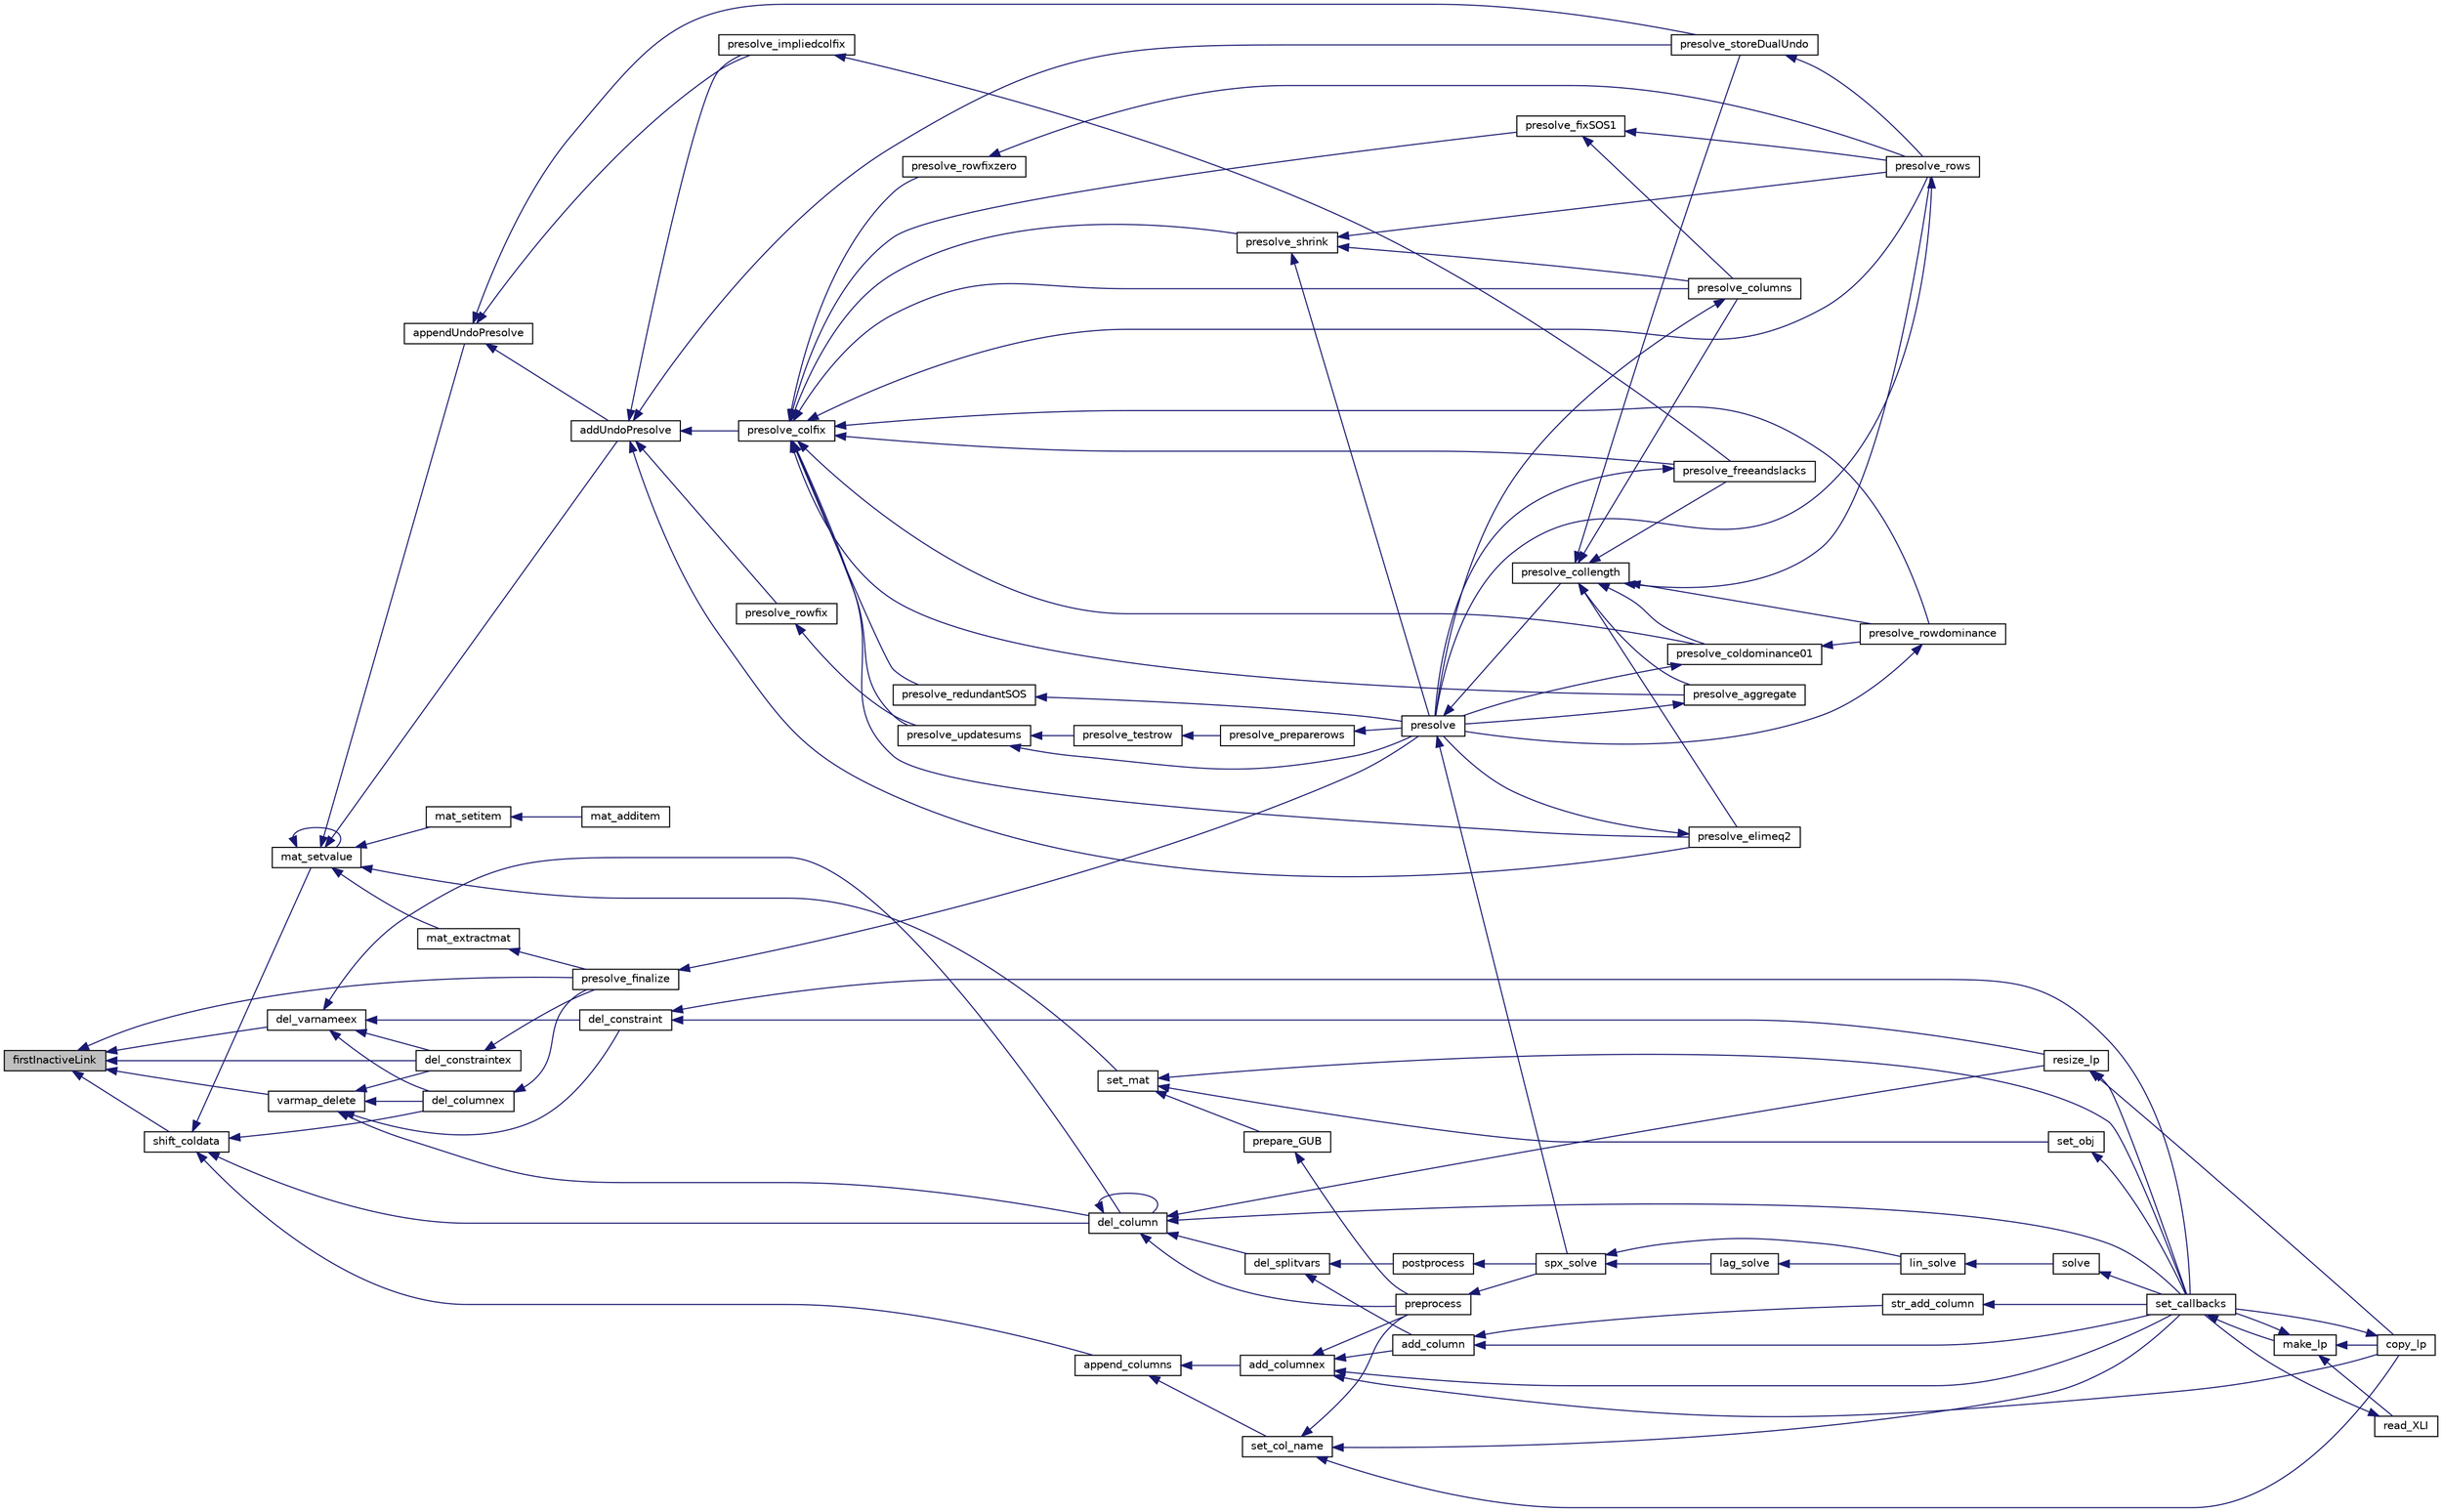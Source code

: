 digraph "firstInactiveLink"
{
  edge [fontname="Helvetica",fontsize="10",labelfontname="Helvetica",labelfontsize="10"];
  node [fontname="Helvetica",fontsize="10",shape=record];
  rankdir="LR";
  Node988 [label="firstInactiveLink",height=0.2,width=0.4,color="black", fillcolor="grey75", style="filled", fontcolor="black"];
  Node988 -> Node989 [dir="back",color="midnightblue",fontsize="10",style="solid",fontname="Helvetica"];
  Node989 [label="varmap_delete",height=0.2,width=0.4,color="black", fillcolor="white", style="filled",URL="$df/df7/lp__lib_8h.html#a3c69f685f06afebbe3537cfbeedba2f0"];
  Node989 -> Node990 [dir="back",color="midnightblue",fontsize="10",style="solid",fontname="Helvetica"];
  Node990 [label="del_constraintex",height=0.2,width=0.4,color="black", fillcolor="white", style="filled",URL="$df/df7/lp__lib_8h.html#a2a32aced43a16f309da4d2d1e6861781"];
  Node990 -> Node991 [dir="back",color="midnightblue",fontsize="10",style="solid",fontname="Helvetica"];
  Node991 [label="presolve_finalize",height=0.2,width=0.4,color="black", fillcolor="white", style="filled",URL="$d3/da5/lp__presolve_8c.html#a46c3fddf42b480372a735f9cc14c5c38"];
  Node991 -> Node992 [dir="back",color="midnightblue",fontsize="10",style="solid",fontname="Helvetica"];
  Node992 [label="presolve",height=0.2,width=0.4,color="black", fillcolor="white", style="filled",URL="$da/dae/lp__presolve_8h.html#a63c9f891fb867de51e44d08313fdd585"];
  Node992 -> Node993 [dir="back",color="midnightblue",fontsize="10",style="solid",fontname="Helvetica"];
  Node993 [label="presolve_collength",height=0.2,width=0.4,color="black", fillcolor="white", style="filled",URL="$da/dae/lp__presolve_8h.html#a58b595e285879c5d2996a0a6247d9389"];
  Node993 -> Node994 [dir="back",color="midnightblue",fontsize="10",style="solid",fontname="Helvetica"];
  Node994 [label="presolve_storeDualUndo",height=0.2,width=0.4,color="black", fillcolor="white", style="filled",URL="$d3/da5/lp__presolve_8c.html#a1aba0570d1275e34fbd173aa558c4c14"];
  Node994 -> Node995 [dir="back",color="midnightblue",fontsize="10",style="solid",fontname="Helvetica"];
  Node995 [label="presolve_rows",height=0.2,width=0.4,color="black", fillcolor="white", style="filled",URL="$d3/da5/lp__presolve_8c.html#a93c32e563cfede02af08bd1a3d46bd6d"];
  Node995 -> Node992 [dir="back",color="midnightblue",fontsize="10",style="solid",fontname="Helvetica"];
  Node993 -> Node996 [dir="back",color="midnightblue",fontsize="10",style="solid",fontname="Helvetica"];
  Node996 [label="presolve_elimeq2",height=0.2,width=0.4,color="black", fillcolor="white", style="filled",URL="$d3/da5/lp__presolve_8c.html#a7844c56aa332fe22274fffac21b497b8"];
  Node996 -> Node992 [dir="back",color="midnightblue",fontsize="10",style="solid",fontname="Helvetica"];
  Node993 -> Node997 [dir="back",color="midnightblue",fontsize="10",style="solid",fontname="Helvetica"];
  Node997 [label="presolve_rowdominance",height=0.2,width=0.4,color="black", fillcolor="white", style="filled",URL="$d3/da5/lp__presolve_8c.html#a7e03acd96990d99539251375f7faff4a"];
  Node997 -> Node992 [dir="back",color="midnightblue",fontsize="10",style="solid",fontname="Helvetica"];
  Node993 -> Node998 [dir="back",color="midnightblue",fontsize="10",style="solid",fontname="Helvetica"];
  Node998 [label="presolve_coldominance01",height=0.2,width=0.4,color="black", fillcolor="white", style="filled",URL="$d3/da5/lp__presolve_8c.html#a38ba8dae4e0bbdd4ab2ab77f7d146596"];
  Node998 -> Node997 [dir="back",color="midnightblue",fontsize="10",style="solid",fontname="Helvetica"];
  Node998 -> Node992 [dir="back",color="midnightblue",fontsize="10",style="solid",fontname="Helvetica"];
  Node993 -> Node999 [dir="back",color="midnightblue",fontsize="10",style="solid",fontname="Helvetica"];
  Node999 [label="presolve_aggregate",height=0.2,width=0.4,color="black", fillcolor="white", style="filled",URL="$d3/da5/lp__presolve_8c.html#accb9e4202e7222ff4aba91e3c15efa73"];
  Node999 -> Node992 [dir="back",color="midnightblue",fontsize="10",style="solid",fontname="Helvetica"];
  Node993 -> Node1000 [dir="back",color="midnightblue",fontsize="10",style="solid",fontname="Helvetica"];
  Node1000 [label="presolve_columns",height=0.2,width=0.4,color="black", fillcolor="white", style="filled",URL="$d3/da5/lp__presolve_8c.html#ada5e067bb25106a6d8ecd75d23be8600"];
  Node1000 -> Node992 [dir="back",color="midnightblue",fontsize="10",style="solid",fontname="Helvetica"];
  Node993 -> Node1001 [dir="back",color="midnightblue",fontsize="10",style="solid",fontname="Helvetica"];
  Node1001 [label="presolve_freeandslacks",height=0.2,width=0.4,color="black", fillcolor="white", style="filled",URL="$d3/da5/lp__presolve_8c.html#a62d34320b14c8946670a7fc73a04828a"];
  Node1001 -> Node992 [dir="back",color="midnightblue",fontsize="10",style="solid",fontname="Helvetica"];
  Node993 -> Node995 [dir="back",color="midnightblue",fontsize="10",style="solid",fontname="Helvetica"];
  Node992 -> Node1002 [dir="back",color="midnightblue",fontsize="10",style="solid",fontname="Helvetica"];
  Node1002 [label="spx_solve",height=0.2,width=0.4,color="black", fillcolor="white", style="filled",URL="$d1/d0a/lp__simplex_8h.html#a3effc8b68c1fb21095e7324d83d0dbf7"];
  Node1002 -> Node1003 [dir="back",color="midnightblue",fontsize="10",style="solid",fontname="Helvetica"];
  Node1003 [label="lag_solve",height=0.2,width=0.4,color="black", fillcolor="white", style="filled",URL="$d1/d0a/lp__simplex_8h.html#a320e9e82c06466267a7cb7844c7767b8"];
  Node1003 -> Node1004 [dir="back",color="midnightblue",fontsize="10",style="solid",fontname="Helvetica"];
  Node1004 [label="lin_solve",height=0.2,width=0.4,color="black", fillcolor="white", style="filled",URL="$d1/d0a/lp__simplex_8h.html#a794b0beb471eb7ece9a694717b65b947"];
  Node1004 -> Node1005 [dir="back",color="midnightblue",fontsize="10",style="solid",fontname="Helvetica"];
  Node1005 [label="solve",height=0.2,width=0.4,color="black", fillcolor="white", style="filled",URL="$df/df7/lp__lib_8h.html#a0f4da3a192397e77e6fe92704d4fad3f"];
  Node1005 -> Node1006 [dir="back",color="midnightblue",fontsize="10",style="solid",fontname="Helvetica"];
  Node1006 [label="set_callbacks",height=0.2,width=0.4,color="black", fillcolor="white", style="filled",URL="$df/df7/lp__lib_8h.html#a929e8acb9704f61e16927c915c15cd07"];
  Node1006 -> Node1007 [dir="back",color="midnightblue",fontsize="10",style="solid",fontname="Helvetica"];
  Node1007 [label="make_lp",height=0.2,width=0.4,color="black", fillcolor="white", style="filled",URL="$df/df7/lp__lib_8h.html#a68a0333d84dd944f67e2a0ec72e346a9"];
  Node1007 -> Node1008 [dir="back",color="midnightblue",fontsize="10",style="solid",fontname="Helvetica"];
  Node1008 [label="copy_lp",height=0.2,width=0.4,color="black", fillcolor="white", style="filled",URL="$df/df7/lp__lib_8h.html#aca83ecdbc200b414db491306f3070ae9"];
  Node1008 -> Node1006 [dir="back",color="midnightblue",fontsize="10",style="solid",fontname="Helvetica"];
  Node1007 -> Node1006 [dir="back",color="midnightblue",fontsize="10",style="solid",fontname="Helvetica"];
  Node1007 -> Node1009 [dir="back",color="midnightblue",fontsize="10",style="solid",fontname="Helvetica"];
  Node1009 [label="read_XLI",height=0.2,width=0.4,color="black", fillcolor="white", style="filled",URL="$df/df7/lp__lib_8h.html#a351dd803960ab0dae2b39f2c65d3a58d"];
  Node1009 -> Node1006 [dir="back",color="midnightblue",fontsize="10",style="solid",fontname="Helvetica"];
  Node1002 -> Node1004 [dir="back",color="midnightblue",fontsize="10",style="solid",fontname="Helvetica"];
  Node989 -> Node1010 [dir="back",color="midnightblue",fontsize="10",style="solid",fontname="Helvetica"];
  Node1010 [label="del_constraint",height=0.2,width=0.4,color="black", fillcolor="white", style="filled",URL="$df/df7/lp__lib_8h.html#a99c3e334739c620d7c3fa94ab2d45823"];
  Node1010 -> Node1011 [dir="back",color="midnightblue",fontsize="10",style="solid",fontname="Helvetica"];
  Node1011 [label="resize_lp",height=0.2,width=0.4,color="black", fillcolor="white", style="filled",URL="$df/df7/lp__lib_8h.html#a3888240fa3e60fcc781ce5139d41225d"];
  Node1011 -> Node1008 [dir="back",color="midnightblue",fontsize="10",style="solid",fontname="Helvetica"];
  Node1011 -> Node1006 [dir="back",color="midnightblue",fontsize="10",style="solid",fontname="Helvetica"];
  Node1010 -> Node1006 [dir="back",color="midnightblue",fontsize="10",style="solid",fontname="Helvetica"];
  Node989 -> Node1012 [dir="back",color="midnightblue",fontsize="10",style="solid",fontname="Helvetica"];
  Node1012 [label="del_columnex",height=0.2,width=0.4,color="black", fillcolor="white", style="filled",URL="$df/df7/lp__lib_8h.html#a156f55cae7e764cc6292bbaeb443d51a"];
  Node1012 -> Node991 [dir="back",color="midnightblue",fontsize="10",style="solid",fontname="Helvetica"];
  Node989 -> Node1013 [dir="back",color="midnightblue",fontsize="10",style="solid",fontname="Helvetica"];
  Node1013 [label="del_column",height=0.2,width=0.4,color="black", fillcolor="white", style="filled",URL="$df/df7/lp__lib_8h.html#a19ffee388cd896f1a87a8dd6292e505e"];
  Node1013 -> Node1011 [dir="back",color="midnightblue",fontsize="10",style="solid",fontname="Helvetica"];
  Node1013 -> Node1014 [dir="back",color="midnightblue",fontsize="10",style="solid",fontname="Helvetica"];
  Node1014 [label="del_splitvars",height=0.2,width=0.4,color="black", fillcolor="white", style="filled",URL="$d4/d79/lp__lib_8c.html#a5ff16cef0653b3cc0f2a20cb07200dbc"];
  Node1014 -> Node1015 [dir="back",color="midnightblue",fontsize="10",style="solid",fontname="Helvetica"];
  Node1015 [label="add_column",height=0.2,width=0.4,color="black", fillcolor="white", style="filled",URL="$df/df7/lp__lib_8h.html#ab0aae6678125797fe5acd4d9e4ec5ada"];
  Node1015 -> Node1016 [dir="back",color="midnightblue",fontsize="10",style="solid",fontname="Helvetica"];
  Node1016 [label="str_add_column",height=0.2,width=0.4,color="black", fillcolor="white", style="filled",URL="$df/df7/lp__lib_8h.html#a8e97e48b7672e3a822758f53b897b960"];
  Node1016 -> Node1006 [dir="back",color="midnightblue",fontsize="10",style="solid",fontname="Helvetica"];
  Node1015 -> Node1006 [dir="back",color="midnightblue",fontsize="10",style="solid",fontname="Helvetica"];
  Node1014 -> Node1017 [dir="back",color="midnightblue",fontsize="10",style="solid",fontname="Helvetica"];
  Node1017 [label="postprocess",height=0.2,width=0.4,color="black", fillcolor="white", style="filled",URL="$df/df7/lp__lib_8h.html#a0893b5f8a2432dd38800b54ec8ca0332"];
  Node1017 -> Node1002 [dir="back",color="midnightblue",fontsize="10",style="solid",fontname="Helvetica"];
  Node1013 -> Node1013 [dir="back",color="midnightblue",fontsize="10",style="solid",fontname="Helvetica"];
  Node1013 -> Node1006 [dir="back",color="midnightblue",fontsize="10",style="solid",fontname="Helvetica"];
  Node1013 -> Node1018 [dir="back",color="midnightblue",fontsize="10",style="solid",fontname="Helvetica"];
  Node1018 [label="preprocess",height=0.2,width=0.4,color="black", fillcolor="white", style="filled",URL="$df/df7/lp__lib_8h.html#a97c637125d89c31df9c86d5b091567be"];
  Node1018 -> Node1002 [dir="back",color="midnightblue",fontsize="10",style="solid",fontname="Helvetica"];
  Node988 -> Node1019 [dir="back",color="midnightblue",fontsize="10",style="solid",fontname="Helvetica"];
  Node1019 [label="shift_coldata",height=0.2,width=0.4,color="black", fillcolor="white", style="filled",URL="$df/df7/lp__lib_8h.html#a9ed027fc60643c153c2413f96fabd3d6"];
  Node1019 -> Node1020 [dir="back",color="midnightblue",fontsize="10",style="solid",fontname="Helvetica"];
  Node1020 [label="append_columns",height=0.2,width=0.4,color="black", fillcolor="white", style="filled",URL="$df/df7/lp__lib_8h.html#af2eb621df330da05b8dbe0f492de947c"];
  Node1020 -> Node1021 [dir="back",color="midnightblue",fontsize="10",style="solid",fontname="Helvetica"];
  Node1021 [label="add_columnex",height=0.2,width=0.4,color="black", fillcolor="white", style="filled",URL="$df/df7/lp__lib_8h.html#a2f59f71c70b34d6198979dd6652f2dbd"];
  Node1021 -> Node1008 [dir="back",color="midnightblue",fontsize="10",style="solid",fontname="Helvetica"];
  Node1021 -> Node1015 [dir="back",color="midnightblue",fontsize="10",style="solid",fontname="Helvetica"];
  Node1021 -> Node1006 [dir="back",color="midnightblue",fontsize="10",style="solid",fontname="Helvetica"];
  Node1021 -> Node1018 [dir="back",color="midnightblue",fontsize="10",style="solid",fontname="Helvetica"];
  Node1020 -> Node1022 [dir="back",color="midnightblue",fontsize="10",style="solid",fontname="Helvetica"];
  Node1022 [label="set_col_name",height=0.2,width=0.4,color="black", fillcolor="white", style="filled",URL="$df/df7/lp__lib_8h.html#a751584b8fc5364188ce4cfedd22a41f0"];
  Node1022 -> Node1008 [dir="back",color="midnightblue",fontsize="10",style="solid",fontname="Helvetica"];
  Node1022 -> Node1006 [dir="back",color="midnightblue",fontsize="10",style="solid",fontname="Helvetica"];
  Node1022 -> Node1018 [dir="back",color="midnightblue",fontsize="10",style="solid",fontname="Helvetica"];
  Node1019 -> Node1012 [dir="back",color="midnightblue",fontsize="10",style="solid",fontname="Helvetica"];
  Node1019 -> Node1013 [dir="back",color="midnightblue",fontsize="10",style="solid",fontname="Helvetica"];
  Node1019 -> Node1023 [dir="back",color="midnightblue",fontsize="10",style="solid",fontname="Helvetica"];
  Node1023 [label="mat_setvalue",height=0.2,width=0.4,color="black", fillcolor="white", style="filled",URL="$d0/d48/lp__matrix_8h.html#a3cf5f70351e501251681b113289293da"];
  Node1023 -> Node1024 [dir="back",color="midnightblue",fontsize="10",style="solid",fontname="Helvetica"];
  Node1024 [label="set_mat",height=0.2,width=0.4,color="black", fillcolor="white", style="filled",URL="$df/df7/lp__lib_8h.html#a21ce2e5c2697a784e679f1b3ae596d92"];
  Node1024 -> Node1025 [dir="back",color="midnightblue",fontsize="10",style="solid",fontname="Helvetica"];
  Node1025 [label="set_obj",height=0.2,width=0.4,color="black", fillcolor="white", style="filled",URL="$df/df7/lp__lib_8h.html#aa23a77296dfa4c4350f59de4eb2dd793"];
  Node1025 -> Node1006 [dir="back",color="midnightblue",fontsize="10",style="solid",fontname="Helvetica"];
  Node1024 -> Node1006 [dir="back",color="midnightblue",fontsize="10",style="solid",fontname="Helvetica"];
  Node1024 -> Node1026 [dir="back",color="midnightblue",fontsize="10",style="solid",fontname="Helvetica"];
  Node1026 [label="prepare_GUB",height=0.2,width=0.4,color="black", fillcolor="white", style="filled",URL="$df/df7/lp__lib_8h.html#aa8871fd842850304a627fbe3be7d31fb"];
  Node1026 -> Node1018 [dir="back",color="midnightblue",fontsize="10",style="solid",fontname="Helvetica"];
  Node1023 -> Node1027 [dir="back",color="midnightblue",fontsize="10",style="solid",fontname="Helvetica"];
  Node1027 [label="mat_extractmat",height=0.2,width=0.4,color="black", fillcolor="white", style="filled",URL="$d0/d48/lp__matrix_8h.html#a8fe5b95ea2aa30bba3f5050534e4c420"];
  Node1027 -> Node991 [dir="back",color="midnightblue",fontsize="10",style="solid",fontname="Helvetica"];
  Node1023 -> Node1028 [dir="back",color="midnightblue",fontsize="10",style="solid",fontname="Helvetica"];
  Node1028 [label="mat_setitem",height=0.2,width=0.4,color="black", fillcolor="white", style="filled",URL="$d0/d48/lp__matrix_8h.html#ac8defba940597273d1e2f41af9c4fdd6"];
  Node1028 -> Node1029 [dir="back",color="midnightblue",fontsize="10",style="solid",fontname="Helvetica"];
  Node1029 [label="mat_additem",height=0.2,width=0.4,color="black", fillcolor="white", style="filled",URL="$d0/d48/lp__matrix_8h.html#adae88f0f1d337755cfa985774c30135f"];
  Node1023 -> Node1023 [dir="back",color="midnightblue",fontsize="10",style="solid",fontname="Helvetica"];
  Node1023 -> Node1030 [dir="back",color="midnightblue",fontsize="10",style="solid",fontname="Helvetica"];
  Node1030 [label="appendUndoPresolve",height=0.2,width=0.4,color="black", fillcolor="white", style="filled",URL="$d0/d48/lp__matrix_8h.html#aa8e38f815c9cbd06ef78e67a7f0cb056"];
  Node1030 -> Node1031 [dir="back",color="midnightblue",fontsize="10",style="solid",fontname="Helvetica"];
  Node1031 [label="addUndoPresolve",height=0.2,width=0.4,color="black", fillcolor="white", style="filled",URL="$d0/d48/lp__matrix_8h.html#a1d2df317ce9ff9f7d2175c6f4f5998fd"];
  Node1031 -> Node994 [dir="back",color="midnightblue",fontsize="10",style="solid",fontname="Helvetica"];
  Node1031 -> Node1032 [dir="back",color="midnightblue",fontsize="10",style="solid",fontname="Helvetica"];
  Node1032 [label="presolve_rowfix",height=0.2,width=0.4,color="black", fillcolor="white", style="filled",URL="$d3/da5/lp__presolve_8c.html#a520eef3ceedd449b38f7efcba96f8f9d"];
  Node1032 -> Node1033 [dir="back",color="midnightblue",fontsize="10",style="solid",fontname="Helvetica"];
  Node1033 [label="presolve_updatesums",height=0.2,width=0.4,color="black", fillcolor="white", style="filled",URL="$da/dae/lp__presolve_8h.html#a48aae6398bfe8f3779631422b53e0f2c"];
  Node1033 -> Node1034 [dir="back",color="midnightblue",fontsize="10",style="solid",fontname="Helvetica"];
  Node1034 [label="presolve_testrow",height=0.2,width=0.4,color="black", fillcolor="white", style="filled",URL="$d3/da5/lp__presolve_8c.html#ad41ebd5dd7c996f3138eacf6bbf4484f"];
  Node1034 -> Node1035 [dir="back",color="midnightblue",fontsize="10",style="solid",fontname="Helvetica"];
  Node1035 [label="presolve_preparerows",height=0.2,width=0.4,color="black", fillcolor="white", style="filled",URL="$d3/da5/lp__presolve_8c.html#a8907ce5b9083799d1f9b1245a265a104"];
  Node1035 -> Node992 [dir="back",color="midnightblue",fontsize="10",style="solid",fontname="Helvetica"];
  Node1033 -> Node992 [dir="back",color="midnightblue",fontsize="10",style="solid",fontname="Helvetica"];
  Node1031 -> Node1036 [dir="back",color="midnightblue",fontsize="10",style="solid",fontname="Helvetica"];
  Node1036 [label="presolve_colfix",height=0.2,width=0.4,color="black", fillcolor="white", style="filled",URL="$da/dae/lp__presolve_8h.html#a5ac5af2f2db21d53c5a0655080959a42"];
  Node1036 -> Node1037 [dir="back",color="midnightblue",fontsize="10",style="solid",fontname="Helvetica"];
  Node1037 [label="presolve_shrink",height=0.2,width=0.4,color="black", fillcolor="white", style="filled",URL="$da/dae/lp__presolve_8h.html#a0af83f2ddc82962e4531d33df40823b4"];
  Node1037 -> Node1000 [dir="back",color="midnightblue",fontsize="10",style="solid",fontname="Helvetica"];
  Node1037 -> Node995 [dir="back",color="midnightblue",fontsize="10",style="solid",fontname="Helvetica"];
  Node1037 -> Node992 [dir="back",color="midnightblue",fontsize="10",style="solid",fontname="Helvetica"];
  Node1036 -> Node1038 [dir="back",color="midnightblue",fontsize="10",style="solid",fontname="Helvetica"];
  Node1038 [label="presolve_redundantSOS",height=0.2,width=0.4,color="black", fillcolor="white", style="filled",URL="$d3/da5/lp__presolve_8c.html#a59de989fa2e2b3a1c70900138341444c"];
  Node1038 -> Node992 [dir="back",color="midnightblue",fontsize="10",style="solid",fontname="Helvetica"];
  Node1036 -> Node1039 [dir="back",color="midnightblue",fontsize="10",style="solid",fontname="Helvetica"];
  Node1039 [label="presolve_fixSOS1",height=0.2,width=0.4,color="black", fillcolor="white", style="filled",URL="$d3/da5/lp__presolve_8c.html#afe23851dfda31715aa642bf989e12ffc"];
  Node1039 -> Node1000 [dir="back",color="midnightblue",fontsize="10",style="solid",fontname="Helvetica"];
  Node1039 -> Node995 [dir="back",color="midnightblue",fontsize="10",style="solid",fontname="Helvetica"];
  Node1036 -> Node1040 [dir="back",color="midnightblue",fontsize="10",style="solid",fontname="Helvetica"];
  Node1040 [label="presolve_rowfixzero",height=0.2,width=0.4,color="black", fillcolor="white", style="filled",URL="$d3/da5/lp__presolve_8c.html#a4f192a0462d482c119b3966df893497c"];
  Node1040 -> Node995 [dir="back",color="midnightblue",fontsize="10",style="solid",fontname="Helvetica"];
  Node1036 -> Node996 [dir="back",color="midnightblue",fontsize="10",style="solid",fontname="Helvetica"];
  Node1036 -> Node1033 [dir="back",color="midnightblue",fontsize="10",style="solid",fontname="Helvetica"];
  Node1036 -> Node997 [dir="back",color="midnightblue",fontsize="10",style="solid",fontname="Helvetica"];
  Node1036 -> Node998 [dir="back",color="midnightblue",fontsize="10",style="solid",fontname="Helvetica"];
  Node1036 -> Node999 [dir="back",color="midnightblue",fontsize="10",style="solid",fontname="Helvetica"];
  Node1036 -> Node1000 [dir="back",color="midnightblue",fontsize="10",style="solid",fontname="Helvetica"];
  Node1036 -> Node1001 [dir="back",color="midnightblue",fontsize="10",style="solid",fontname="Helvetica"];
  Node1036 -> Node995 [dir="back",color="midnightblue",fontsize="10",style="solid",fontname="Helvetica"];
  Node1031 -> Node996 [dir="back",color="midnightblue",fontsize="10",style="solid",fontname="Helvetica"];
  Node1031 -> Node1041 [dir="back",color="midnightblue",fontsize="10",style="solid",fontname="Helvetica"];
  Node1041 [label="presolve_impliedcolfix",height=0.2,width=0.4,color="black", fillcolor="white", style="filled",URL="$d3/da5/lp__presolve_8c.html#a25320b5f693a313addfb4d08c8d8a4fc"];
  Node1041 -> Node1001 [dir="back",color="midnightblue",fontsize="10",style="solid",fontname="Helvetica"];
  Node1030 -> Node994 [dir="back",color="midnightblue",fontsize="10",style="solid",fontname="Helvetica"];
  Node1030 -> Node1041 [dir="back",color="midnightblue",fontsize="10",style="solid",fontname="Helvetica"];
  Node1023 -> Node1031 [dir="back",color="midnightblue",fontsize="10",style="solid",fontname="Helvetica"];
  Node988 -> Node990 [dir="back",color="midnightblue",fontsize="10",style="solid",fontname="Helvetica"];
  Node988 -> Node1042 [dir="back",color="midnightblue",fontsize="10",style="solid",fontname="Helvetica"];
  Node1042 [label="del_varnameex",height=0.2,width=0.4,color="black", fillcolor="white", style="filled",URL="$df/df7/lp__lib_8h.html#a07aecb614f2544a48a998497d99428b3"];
  Node1042 -> Node990 [dir="back",color="midnightblue",fontsize="10",style="solid",fontname="Helvetica"];
  Node1042 -> Node1010 [dir="back",color="midnightblue",fontsize="10",style="solid",fontname="Helvetica"];
  Node1042 -> Node1012 [dir="back",color="midnightblue",fontsize="10",style="solid",fontname="Helvetica"];
  Node1042 -> Node1013 [dir="back",color="midnightblue",fontsize="10",style="solid",fontname="Helvetica"];
  Node988 -> Node991 [dir="back",color="midnightblue",fontsize="10",style="solid",fontname="Helvetica"];
}
